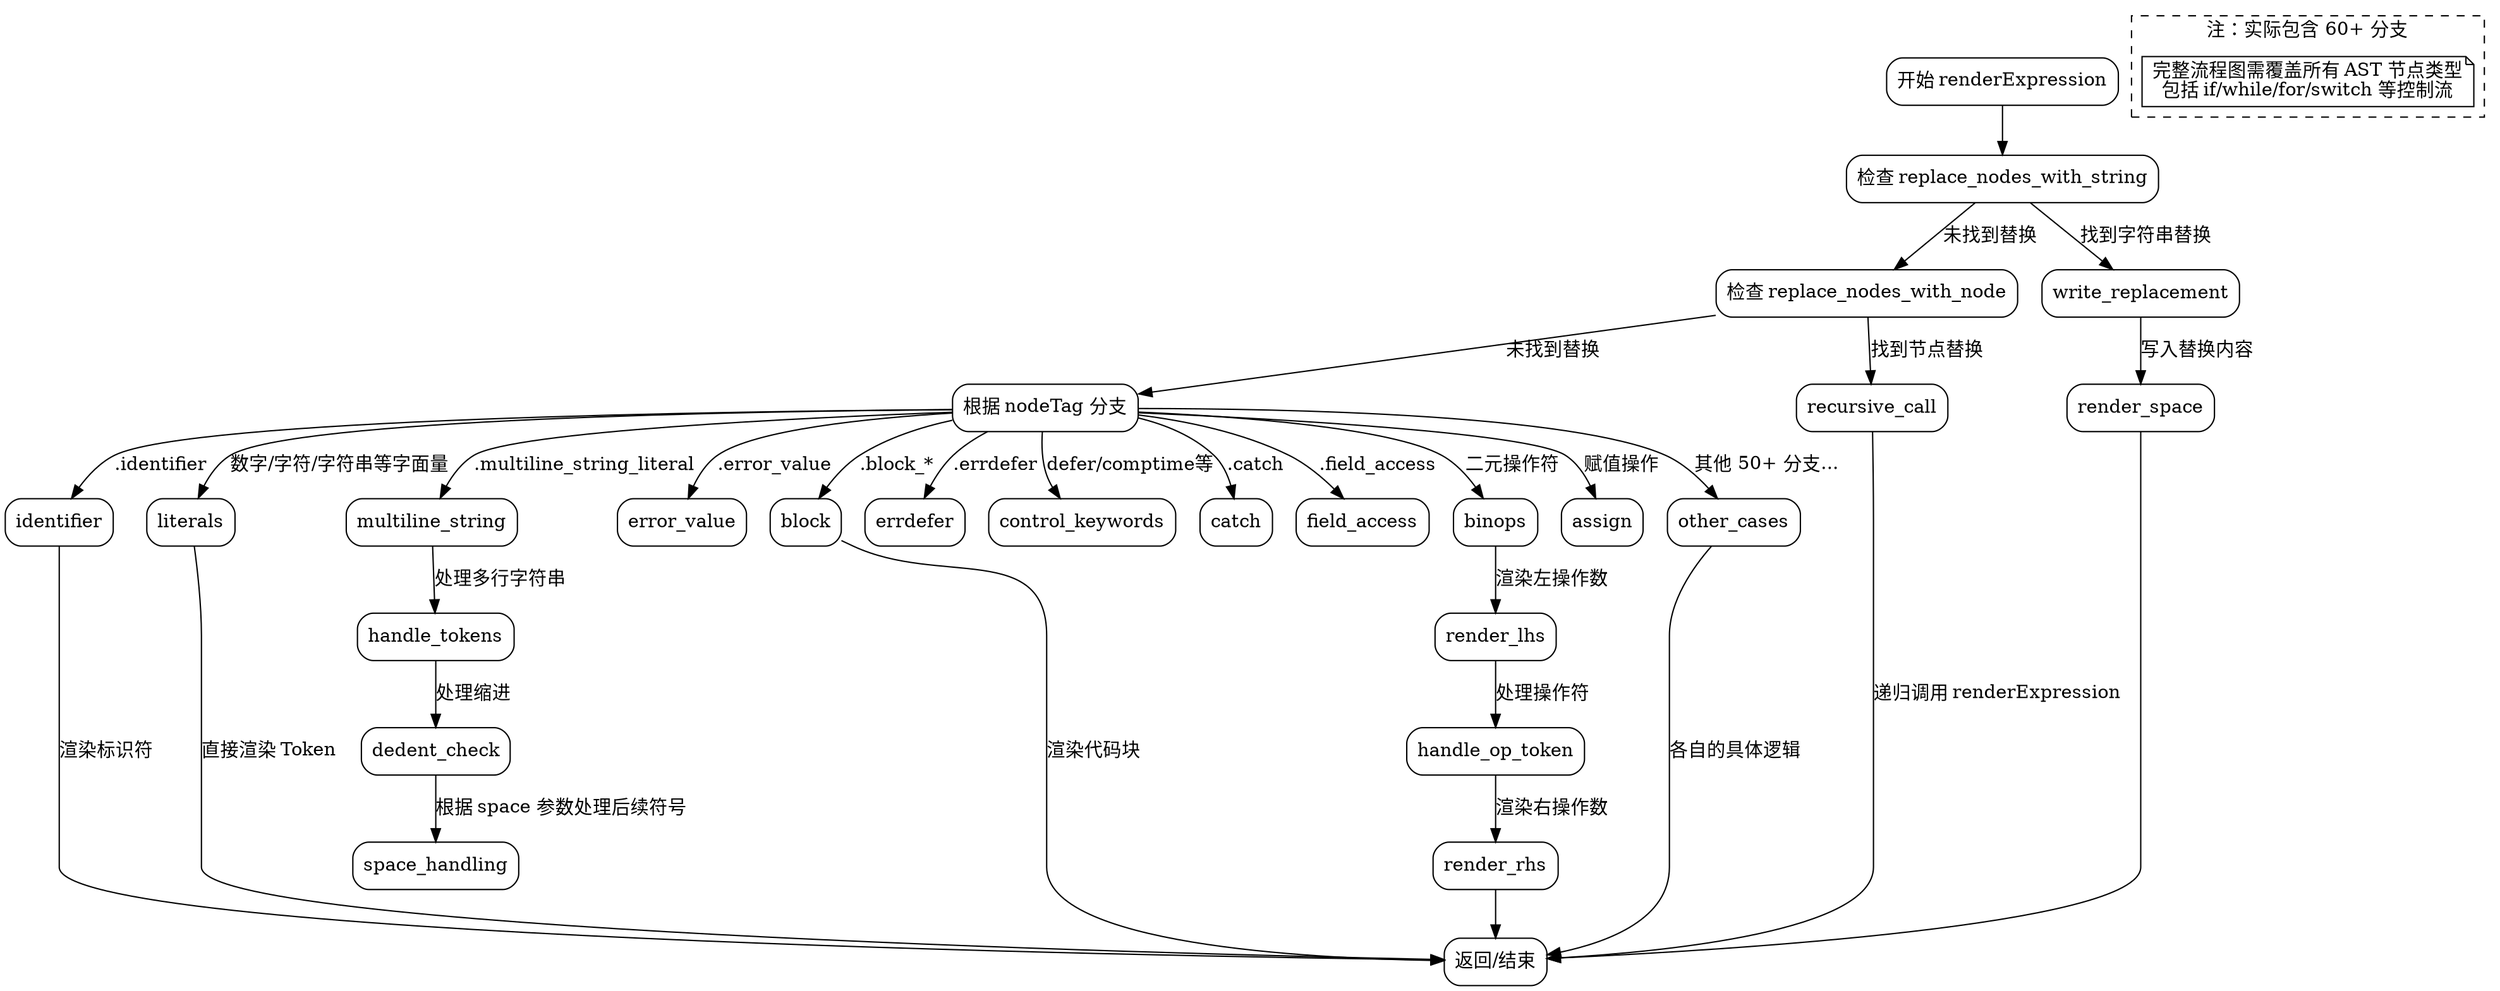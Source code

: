
digraph renderExpression {
    node [shape=rectangle, style=rounded];

    start [label="开始 renderExpression"];
    check_replace_string [label="检查 replace_nodes_with_string"];
    check_replace_node [label="检查 replace_nodes_with_node"];
    switch_node_tag [label="根据 nodeTag 分支"];
    end [label="返回/结束"];

    // 替换逻辑
    start -> check_replace_string;
    check_replace_string -> check_replace_node [label="未找到替换"];
    check_replace_string -> write_replacement [label="找到字符串替换"];
    write_replacement -> render_space [label="写入替换内容"];
    render_space -> end;

    check_replace_node -> switch_node_tag [label="未找到替换"];
    check_replace_node -> recursive_call [label="找到节点替换"];
    recursive_call -> end [label="递归调用 renderExpression"];

    // 主要 switch 分支
    switch_node_tag -> identifier [label=".identifier"];
    switch_node_tag -> literals [label="数字/字符/字符串等字面量"];
    switch_node_tag -> multiline_string [label=".multiline_string_literal"];
    switch_node_tag -> error_value [label=".error_value"];
    switch_node_tag -> block [label=".block_*"];
    switch_node_tag -> errdefer [label=".errdefer"];
    switch_node_tag -> control_keywords [label="defer/comptime等"];
    switch_node_tag -> catch [label=".catch"];
    switch_node_tag -> field_access [label=".field_access"];
    switch_node_tag -> binops [label="二元操作符"];
    switch_node_tag -> assign [label="赋值操作"];
    switch_node_tag -> other_cases [label="其他 50+ 分支..."];

    // 示例子流程（部分展示）
    multiline_string -> handle_tokens [label="处理多行字符串"];
    handle_tokens -> dedent_check [label="处理缩进"];
    dedent_check -> space_handling [label="根据 space 参数处理后续符号"];

    binops -> render_lhs [label="渲染左操作数"];
    render_lhs -> handle_op_token [label="处理操作符"];
    handle_op_token -> render_rhs [label="渲染右操作数"];
    render_rhs -> end;

    // 通用连接
    identifier -> end [label="渲染标识符"];
    literals -> end [label="直接渲染 Token"];
    block -> end [label="渲染代码块"];
    other_cases -> end [label="各自的具体逻辑"];

    // 注释说明
    subgraph cluster_note {
        label="注：实际包含 60+ 分支";
        style=dashed;
        note [label="完整流程图需覆盖所有 AST 节点类型\n包括 if/while/for/switch 等控制流", shape=note];
    }
}
